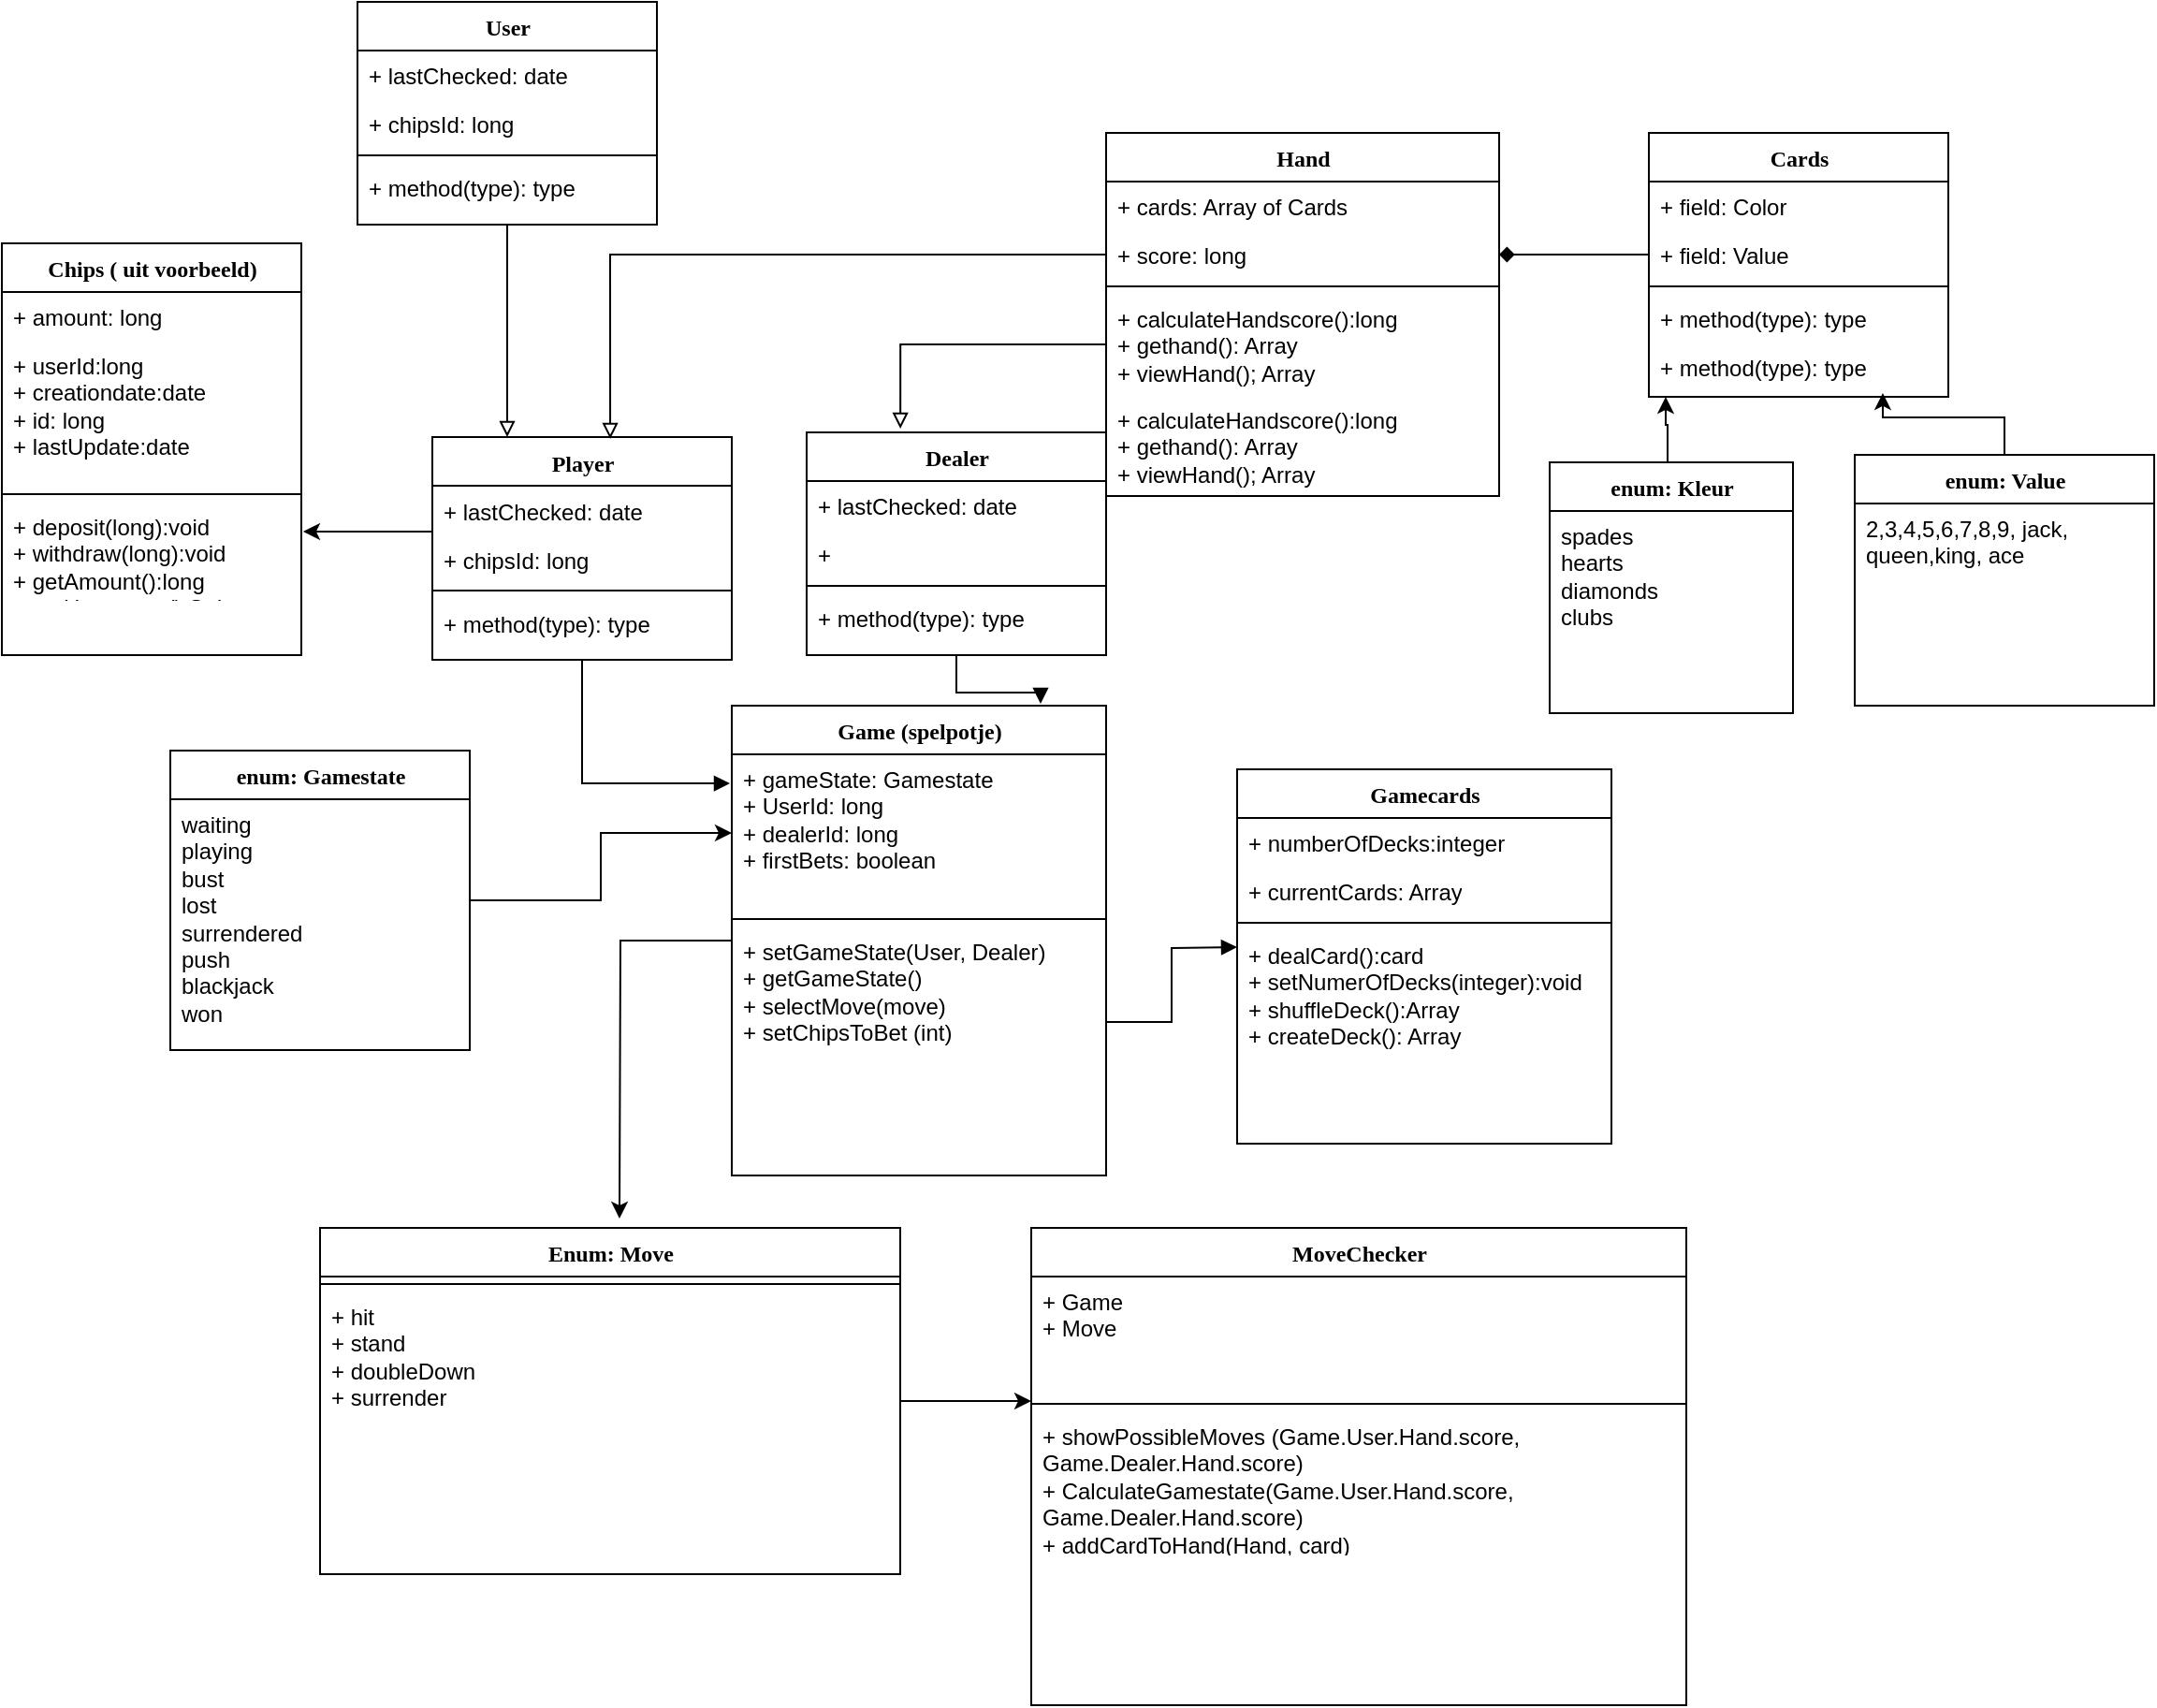 <mxfile version="20.3.2" type="device"><diagram name="Page-1" id="6133507b-19e7-1e82-6fc7-422aa6c4b21f"><mxGraphModel dx="1422" dy="743" grid="1" gridSize="10" guides="1" tooltips="1" connect="1" arrows="1" fold="1" page="1" pageScale="1" pageWidth="1100" pageHeight="850" background="none" math="0" shadow="0"><root><mxCell id="0"/><mxCell id="1" parent="0"/><mxCell id="78961159f06e98e8-17" value="Chips ( uit voorbeeld)" style="swimlane;html=1;fontStyle=1;align=center;verticalAlign=top;childLayout=stackLayout;horizontal=1;startSize=26;horizontalStack=0;resizeParent=1;resizeLast=0;collapsible=1;marginBottom=0;swimlaneFillColor=#ffffff;rounded=0;shadow=0;comic=0;labelBackgroundColor=none;strokeWidth=1;fillColor=none;fontFamily=Verdana;fontSize=12" parent="1" vertex="1"><mxGeometry x="330" y="149" width="160" height="220" as="geometry"/></mxCell><mxCell id="78961159f06e98e8-23" value="+ amount: long" style="text;html=1;strokeColor=none;fillColor=none;align=left;verticalAlign=top;spacingLeft=4;spacingRight=4;whiteSpace=wrap;overflow=hidden;rotatable=0;points=[[0,0.5],[1,0.5]];portConstraint=eastwest;" parent="78961159f06e98e8-17" vertex="1"><mxGeometry y="26" width="160" height="26" as="geometry"/></mxCell><mxCell id="78961159f06e98e8-24" value="+ userId:long&lt;br&gt;+ creationdate:date&lt;br&gt;+ id: long&lt;br&gt;+ lastUpdate:date" style="text;html=1;strokeColor=none;fillColor=none;align=left;verticalAlign=top;spacingLeft=4;spacingRight=4;whiteSpace=wrap;overflow=hidden;rotatable=0;points=[[0,0.5],[1,0.5]];portConstraint=eastwest;" parent="78961159f06e98e8-17" vertex="1"><mxGeometry y="52" width="160" height="78" as="geometry"/></mxCell><mxCell id="78961159f06e98e8-19" value="" style="line;html=1;strokeWidth=1;fillColor=none;align=left;verticalAlign=middle;spacingTop=-1;spacingLeft=3;spacingRight=3;rotatable=0;labelPosition=right;points=[];portConstraint=eastwest;" parent="78961159f06e98e8-17" vertex="1"><mxGeometry y="130" width="160" height="8" as="geometry"/></mxCell><mxCell id="78961159f06e98e8-27" value="+ deposit(long):void&lt;br&gt;+ withdraw(long):void&lt;br&gt;+ getAmount():long&lt;br&gt;+ getUsername():String&lt;br&gt;+ getlastUpdate():Date" style="text;html=1;strokeColor=none;fillColor=none;align=left;verticalAlign=top;spacingLeft=4;spacingRight=4;whiteSpace=wrap;overflow=hidden;rotatable=0;points=[[0,0.5],[1,0.5]];portConstraint=eastwest;" parent="78961159f06e98e8-17" vertex="1"><mxGeometry y="138" width="160" height="50" as="geometry"/></mxCell><mxCell id="_H91Qr7ZcVlCi7l1SsDV-52" style="edgeStyle=orthogonalEdgeStyle;rounded=0;orthogonalLoop=1;jettySize=auto;html=1;" parent="1" source="78961159f06e98e8-43" edge="1"><mxGeometry relative="1" as="geometry"><mxPoint x="660" y="670" as="targetPoint"/></mxGeometry></mxCell><mxCell id="78961159f06e98e8-43" value="Game (spelpotje)" style="swimlane;html=1;fontStyle=1;align=center;verticalAlign=top;childLayout=stackLayout;horizontal=1;startSize=26;horizontalStack=0;resizeParent=1;resizeLast=0;collapsible=1;marginBottom=0;swimlaneFillColor=#ffffff;rounded=0;shadow=0;comic=0;labelBackgroundColor=none;strokeWidth=1;fillColor=none;fontFamily=Verdana;fontSize=12" parent="1" vertex="1"><mxGeometry x="720" y="396" width="200" height="251" as="geometry"/></mxCell><mxCell id="78961159f06e98e8-44" value="+ gameState: Gamestate&lt;br&gt;+ UserId: long&lt;br&gt;+ dealerId: long&lt;br&gt;+ firstBets: boolean" style="text;html=1;strokeColor=none;fillColor=none;align=left;verticalAlign=top;spacingLeft=4;spacingRight=4;whiteSpace=wrap;overflow=hidden;rotatable=0;points=[[0,0.5],[1,0.5]];portConstraint=eastwest;" parent="78961159f06e98e8-43" vertex="1"><mxGeometry y="26" width="200" height="84" as="geometry"/></mxCell><mxCell id="78961159f06e98e8-51" value="" style="line;html=1;strokeWidth=1;fillColor=none;align=left;verticalAlign=middle;spacingTop=-1;spacingLeft=3;spacingRight=3;rotatable=0;labelPosition=right;points=[];portConstraint=eastwest;" parent="78961159f06e98e8-43" vertex="1"><mxGeometry y="110" width="200" height="8" as="geometry"/></mxCell><mxCell id="b94bc138ca980ef-3" value="+ setGameState(User, Dealer)&lt;br&gt;+ getGameState()&lt;br&gt;+ selectMove(move)&lt;br&gt;+ setChipsToBet (int)" style="text;html=1;strokeColor=none;fillColor=none;align=left;verticalAlign=top;spacingLeft=4;spacingRight=4;whiteSpace=wrap;overflow=hidden;rotatable=0;points=[[0,0.5],[1,0.5]];portConstraint=eastwest;" parent="78961159f06e98e8-43" vertex="1"><mxGeometry y="118" width="200" height="102" as="geometry"/></mxCell><mxCell id="78961159f06e98e8-82" value="Gamecards" style="swimlane;html=1;fontStyle=1;align=center;verticalAlign=top;childLayout=stackLayout;horizontal=1;startSize=26;horizontalStack=0;resizeParent=1;resizeLast=0;collapsible=1;marginBottom=0;swimlaneFillColor=#ffffff;rounded=0;shadow=0;comic=0;labelBackgroundColor=none;strokeWidth=1;fillColor=none;fontFamily=Verdana;fontSize=12" parent="1" vertex="1"><mxGeometry x="990" y="430" width="200" height="200" as="geometry"/></mxCell><mxCell id="78961159f06e98e8-84" value="+ numberOfDecks:integer" style="text;html=1;strokeColor=none;fillColor=none;align=left;verticalAlign=top;spacingLeft=4;spacingRight=4;whiteSpace=wrap;overflow=hidden;rotatable=0;points=[[0,0.5],[1,0.5]];portConstraint=eastwest;" parent="78961159f06e98e8-82" vertex="1"><mxGeometry y="26" width="200" height="26" as="geometry"/></mxCell><mxCell id="78961159f06e98e8-89" value="+ currentCards: Array" style="text;html=1;strokeColor=none;fillColor=none;align=left;verticalAlign=top;spacingLeft=4;spacingRight=4;whiteSpace=wrap;overflow=hidden;rotatable=0;points=[[0,0.5],[1,0.5]];portConstraint=eastwest;" parent="78961159f06e98e8-82" vertex="1"><mxGeometry y="52" width="200" height="26" as="geometry"/></mxCell><mxCell id="78961159f06e98e8-90" value="" style="line;html=1;strokeWidth=1;fillColor=none;align=left;verticalAlign=middle;spacingTop=-1;spacingLeft=3;spacingRight=3;rotatable=0;labelPosition=right;points=[];portConstraint=eastwest;" parent="78961159f06e98e8-82" vertex="1"><mxGeometry y="78" width="200" height="8" as="geometry"/></mxCell><mxCell id="78961159f06e98e8-94" value="+ dealCard():card&lt;br&gt;+ setNumerOfDecks(integer):void&lt;br&gt;+ shuffleDeck():Array&lt;br&gt;+ createDeck(): Array" style="text;html=1;strokeColor=none;fillColor=none;align=left;verticalAlign=top;spacingLeft=4;spacingRight=4;whiteSpace=wrap;overflow=hidden;rotatable=0;points=[[0,0.5],[1,0.5]];portConstraint=eastwest;" parent="78961159f06e98e8-82" vertex="1"><mxGeometry y="86" width="200" height="84" as="geometry"/></mxCell><mxCell id="78961159f06e98e8-95" value="Cards" style="swimlane;html=1;fontStyle=1;align=center;verticalAlign=top;childLayout=stackLayout;horizontal=1;startSize=26;horizontalStack=0;resizeParent=1;resizeLast=0;collapsible=1;marginBottom=0;swimlaneFillColor=#ffffff;rounded=0;shadow=0;comic=0;labelBackgroundColor=none;strokeWidth=1;fillColor=none;fontFamily=Verdana;fontSize=12" parent="1" vertex="1"><mxGeometry x="1210" y="90" width="160" height="141" as="geometry"/></mxCell><mxCell id="78961159f06e98e8-96" value="+ field: Color" style="text;html=1;strokeColor=none;fillColor=none;align=left;verticalAlign=top;spacingLeft=4;spacingRight=4;whiteSpace=wrap;overflow=hidden;rotatable=0;points=[[0,0.5],[1,0.5]];portConstraint=eastwest;" parent="78961159f06e98e8-95" vertex="1"><mxGeometry y="26" width="160" height="26" as="geometry"/></mxCell><mxCell id="78961159f06e98e8-102" value="+ field: Value" style="text;html=1;strokeColor=none;fillColor=none;align=left;verticalAlign=top;spacingLeft=4;spacingRight=4;whiteSpace=wrap;overflow=hidden;rotatable=0;points=[[0,0.5],[1,0.5]];portConstraint=eastwest;" parent="78961159f06e98e8-95" vertex="1"><mxGeometry y="52" width="160" height="26" as="geometry"/></mxCell><mxCell id="78961159f06e98e8-103" value="" style="line;html=1;strokeWidth=1;fillColor=none;align=left;verticalAlign=middle;spacingTop=-1;spacingLeft=3;spacingRight=3;rotatable=0;labelPosition=right;points=[];portConstraint=eastwest;" parent="78961159f06e98e8-95" vertex="1"><mxGeometry y="78" width="160" height="8" as="geometry"/></mxCell><mxCell id="78961159f06e98e8-104" value="+ method(type): type" style="text;html=1;strokeColor=none;fillColor=none;align=left;verticalAlign=top;spacingLeft=4;spacingRight=4;whiteSpace=wrap;overflow=hidden;rotatable=0;points=[[0,0.5],[1,0.5]];portConstraint=eastwest;" parent="78961159f06e98e8-95" vertex="1"><mxGeometry y="86" width="160" height="26" as="geometry"/></mxCell><mxCell id="b94bc138ca980ef-5" value="+ method(type): type" style="text;html=1;strokeColor=none;fillColor=none;align=left;verticalAlign=top;spacingLeft=4;spacingRight=4;whiteSpace=wrap;overflow=hidden;rotatable=0;points=[[0,0.5],[1,0.5]];portConstraint=eastwest;" parent="78961159f06e98e8-95" vertex="1"><mxGeometry y="112" width="160" height="26" as="geometry"/></mxCell><mxCell id="78961159f06e98e8-108" value="Hand" style="swimlane;html=1;fontStyle=1;align=center;verticalAlign=top;childLayout=stackLayout;horizontal=1;startSize=26;horizontalStack=0;resizeParent=1;resizeLast=0;collapsible=1;marginBottom=0;swimlaneFillColor=#ffffff;rounded=0;shadow=0;comic=0;labelBackgroundColor=none;strokeWidth=1;fillColor=none;fontFamily=Verdana;fontSize=12" parent="1" vertex="1"><mxGeometry x="920" y="90" width="210" height="194" as="geometry"/></mxCell><mxCell id="78961159f06e98e8-109" value="+ cards: Array of Cards" style="text;html=1;strokeColor=none;fillColor=none;align=left;verticalAlign=top;spacingLeft=4;spacingRight=4;whiteSpace=wrap;overflow=hidden;rotatable=0;points=[[0,0.5],[1,0.5]];portConstraint=eastwest;" parent="78961159f06e98e8-108" vertex="1"><mxGeometry y="26" width="210" height="26" as="geometry"/></mxCell><mxCell id="78961159f06e98e8-110" value="+ score: long" style="text;html=1;strokeColor=none;fillColor=none;align=left;verticalAlign=top;spacingLeft=4;spacingRight=4;whiteSpace=wrap;overflow=hidden;rotatable=0;points=[[0,0.5],[1,0.5]];portConstraint=eastwest;" parent="78961159f06e98e8-108" vertex="1"><mxGeometry y="52" width="210" height="26" as="geometry"/></mxCell><mxCell id="78961159f06e98e8-116" value="" style="line;html=1;strokeWidth=1;fillColor=none;align=left;verticalAlign=middle;spacingTop=-1;spacingLeft=3;spacingRight=3;rotatable=0;labelPosition=right;points=[];portConstraint=eastwest;" parent="78961159f06e98e8-108" vertex="1"><mxGeometry y="78" width="210" height="8" as="geometry"/></mxCell><mxCell id="mKPKCbH_IexhspBivNYX-8" value="+ calculateHandscore():long&lt;br&gt;+ gethand(): Array&lt;br&gt;+ viewHand(); Array" style="text;html=1;strokeColor=none;fillColor=none;align=left;verticalAlign=top;spacingLeft=4;spacingRight=4;whiteSpace=wrap;overflow=hidden;rotatable=0;points=[[0,0.5],[1,0.5]];portConstraint=eastwest;" vertex="1" parent="78961159f06e98e8-108"><mxGeometry y="86" width="210" height="54" as="geometry"/></mxCell><mxCell id="78961159f06e98e8-117" value="+ calculateHandscore():long&lt;br&gt;+ gethand(): Array&lt;br&gt;+ viewHand(); Array" style="text;html=1;strokeColor=none;fillColor=none;align=left;verticalAlign=top;spacingLeft=4;spacingRight=4;whiteSpace=wrap;overflow=hidden;rotatable=0;points=[[0,0.5],[1,0.5]];portConstraint=eastwest;" parent="78961159f06e98e8-108" vertex="1"><mxGeometry y="140" width="210" height="54" as="geometry"/></mxCell><mxCell id="_H91Qr7ZcVlCi7l1SsDV-46" style="edgeStyle=orthogonalEdgeStyle;rounded=0;orthogonalLoop=1;jettySize=auto;html=1;" parent="1" edge="1"><mxGeometry relative="1" as="geometry"><mxPoint x="1224" y="266" as="sourcePoint"/><mxPoint x="1219" y="231" as="targetPoint"/><Array as="points"><mxPoint x="1220" y="266"/><mxPoint x="1220" y="246"/><mxPoint x="1219" y="246"/></Array></mxGeometry></mxCell><mxCell id="_H91Qr7ZcVlCi7l1SsDV-1" value="enum: Kleur" style="swimlane;html=1;fontStyle=1;align=center;verticalAlign=top;childLayout=stackLayout;horizontal=1;startSize=26;horizontalStack=0;resizeParent=1;resizeLast=0;collapsible=1;marginBottom=0;swimlaneFillColor=#ffffff;rounded=0;shadow=0;comic=0;labelBackgroundColor=none;strokeWidth=1;fillColor=none;fontFamily=Verdana;fontSize=12" parent="1" vertex="1"><mxGeometry x="1157" y="266" width="130" height="134" as="geometry"/></mxCell><mxCell id="_H91Qr7ZcVlCi7l1SsDV-3" value="spades&lt;br&gt;hearts&lt;br&gt;diamonds&lt;br&gt;clubs" style="text;html=1;strokeColor=none;fillColor=none;align=left;verticalAlign=top;spacingLeft=4;spacingRight=4;whiteSpace=wrap;overflow=hidden;rotatable=0;points=[[0,0.5],[1,0.5]];portConstraint=eastwest;" parent="_H91Qr7ZcVlCi7l1SsDV-1" vertex="1"><mxGeometry y="26" width="130" height="74" as="geometry"/></mxCell><mxCell id="_H91Qr7ZcVlCi7l1SsDV-47" style="edgeStyle=orthogonalEdgeStyle;rounded=0;orthogonalLoop=1;jettySize=auto;html=1;entryX=0.781;entryY=1.038;entryDx=0;entryDy=0;entryPerimeter=0;" parent="1" source="_H91Qr7ZcVlCi7l1SsDV-6" target="b94bc138ca980ef-5" edge="1"><mxGeometry relative="1" as="geometry"/></mxCell><mxCell id="_H91Qr7ZcVlCi7l1SsDV-6" value="enum: Value" style="swimlane;html=1;fontStyle=1;align=center;verticalAlign=top;childLayout=stackLayout;horizontal=1;startSize=26;horizontalStack=0;resizeParent=1;resizeLast=0;collapsible=1;marginBottom=0;swimlaneFillColor=#ffffff;rounded=0;shadow=0;comic=0;labelBackgroundColor=none;strokeWidth=1;fillColor=none;fontFamily=Verdana;fontSize=12" parent="1" vertex="1"><mxGeometry x="1320" y="262" width="160" height="134" as="geometry"/></mxCell><mxCell id="_H91Qr7ZcVlCi7l1SsDV-7" value="2,3,4,5,6,7,8,9, jack, queen,king, ace" style="text;html=1;strokeColor=none;fillColor=none;align=left;verticalAlign=top;spacingLeft=4;spacingRight=4;whiteSpace=wrap;overflow=hidden;rotatable=0;points=[[0,0.5],[1,0.5]];portConstraint=eastwest;" parent="_H91Qr7ZcVlCi7l1SsDV-6" vertex="1"><mxGeometry y="26" width="160" height="74" as="geometry"/></mxCell><mxCell id="_H91Qr7ZcVlCi7l1SsDV-51" style="edgeStyle=orthogonalEdgeStyle;rounded=0;orthogonalLoop=1;jettySize=auto;html=1;" parent="1" source="_H91Qr7ZcVlCi7l1SsDV-13" target="78961159f06e98e8-44" edge="1"><mxGeometry relative="1" as="geometry"/></mxCell><mxCell id="_H91Qr7ZcVlCi7l1SsDV-13" value="enum: Gamestate" style="swimlane;html=1;fontStyle=1;align=center;verticalAlign=top;childLayout=stackLayout;horizontal=1;startSize=26;horizontalStack=0;resizeParent=1;resizeLast=0;collapsible=1;marginBottom=0;swimlaneFillColor=#ffffff;rounded=0;shadow=0;comic=0;labelBackgroundColor=none;strokeWidth=1;fillColor=none;fontFamily=Verdana;fontSize=12" parent="1" vertex="1"><mxGeometry x="420" y="420" width="160" height="160" as="geometry"/></mxCell><mxCell id="_H91Qr7ZcVlCi7l1SsDV-14" value="waiting&lt;br&gt;playing&lt;br&gt;bust&lt;br&gt;lost&lt;br&gt;surrendered&lt;br&gt;push&lt;br&gt;blackjack&lt;br&gt;won" style="text;html=1;strokeColor=none;fillColor=none;align=left;verticalAlign=top;spacingLeft=4;spacingRight=4;whiteSpace=wrap;overflow=hidden;rotatable=0;points=[[0,0.5],[1,0.5]];portConstraint=eastwest;" parent="_H91Qr7ZcVlCi7l1SsDV-13" vertex="1"><mxGeometry y="26" width="160" height="134" as="geometry"/></mxCell><mxCell id="_H91Qr7ZcVlCi7l1SsDV-15" value="MoveChecker" style="swimlane;html=1;fontStyle=1;align=center;verticalAlign=top;childLayout=stackLayout;horizontal=1;startSize=26;horizontalStack=0;resizeParent=1;resizeLast=0;collapsible=1;marginBottom=0;swimlaneFillColor=#ffffff;rounded=0;shadow=0;comic=0;labelBackgroundColor=none;strokeWidth=1;fillColor=none;fontFamily=Verdana;fontSize=12" parent="1" vertex="1"><mxGeometry x="880" y="675" width="350" height="255" as="geometry"/></mxCell><mxCell id="_H91Qr7ZcVlCi7l1SsDV-16" value="+ Game&lt;br&gt;+ Move" style="text;html=1;strokeColor=none;fillColor=none;align=left;verticalAlign=top;spacingLeft=4;spacingRight=4;whiteSpace=wrap;overflow=hidden;rotatable=0;points=[[0,0.5],[1,0.5]];portConstraint=eastwest;" parent="_H91Qr7ZcVlCi7l1SsDV-15" vertex="1"><mxGeometry y="26" width="350" height="64" as="geometry"/></mxCell><mxCell id="_H91Qr7ZcVlCi7l1SsDV-18" value="" style="line;html=1;strokeWidth=1;fillColor=none;align=left;verticalAlign=middle;spacingTop=-1;spacingLeft=3;spacingRight=3;rotatable=0;labelPosition=right;points=[];portConstraint=eastwest;" parent="_H91Qr7ZcVlCi7l1SsDV-15" vertex="1"><mxGeometry y="90" width="350" height="8" as="geometry"/></mxCell><mxCell id="_H91Qr7ZcVlCi7l1SsDV-19" value="+ showPossibleMoves (Game.User.Hand.score, Game.Dealer.Hand.score)&lt;br&gt;+ CalculateGamestate(Game.User.Hand.score, Game.Dealer.Hand.score)&lt;br&gt;+&amp;nbsp;addCardToHand(Hand, card)&lt;br&gt;+ takeChips(Chips, int)&lt;br&gt;+ addChips(Chips, int)" style="text;html=1;strokeColor=none;fillColor=none;align=left;verticalAlign=top;spacingLeft=4;spacingRight=4;whiteSpace=wrap;overflow=hidden;rotatable=0;points=[[0,0.5],[1,0.5]];portConstraint=eastwest;" parent="_H91Qr7ZcVlCi7l1SsDV-15" vertex="1"><mxGeometry y="98" width="350" height="74" as="geometry"/></mxCell><mxCell id="_H91Qr7ZcVlCi7l1SsDV-57" style="edgeStyle=orthogonalEdgeStyle;rounded=0;orthogonalLoop=1;jettySize=auto;html=1;entryX=1.006;entryY=0.32;entryDx=0;entryDy=0;entryPerimeter=0;" parent="1" source="_H91Qr7ZcVlCi7l1SsDV-22" target="78961159f06e98e8-27" edge="1"><mxGeometry relative="1" as="geometry"><Array as="points"><mxPoint x="570" y="303"/><mxPoint x="570" y="303"/></Array></mxGeometry></mxCell><mxCell id="F2K4a7Mate3oJvlPzBRl-2" style="edgeStyle=orthogonalEdgeStyle;rounded=0;orthogonalLoop=1;jettySize=auto;html=1;entryX=-0.005;entryY=0.185;entryDx=0;entryDy=0;entryPerimeter=0;endArrow=block;endFill=1;" parent="1" source="_H91Qr7ZcVlCi7l1SsDV-22" target="78961159f06e98e8-44" edge="1"><mxGeometry relative="1" as="geometry"/></mxCell><mxCell id="_H91Qr7ZcVlCi7l1SsDV-22" value="Player" style="swimlane;html=1;fontStyle=1;align=center;verticalAlign=top;childLayout=stackLayout;horizontal=1;startSize=26;horizontalStack=0;resizeParent=1;resizeLast=0;collapsible=1;marginBottom=0;swimlaneFillColor=#ffffff;rounded=0;shadow=0;comic=0;labelBackgroundColor=none;strokeWidth=1;fillColor=none;fontFamily=Verdana;fontSize=12" parent="1" vertex="1"><mxGeometry x="560" y="252.5" width="160" height="119" as="geometry"/></mxCell><mxCell id="_H91Qr7ZcVlCi7l1SsDV-23" value="+ lastChecked: date" style="text;html=1;strokeColor=none;fillColor=none;align=left;verticalAlign=top;spacingLeft=4;spacingRight=4;whiteSpace=wrap;overflow=hidden;rotatable=0;points=[[0,0.5],[1,0.5]];portConstraint=eastwest;" parent="_H91Qr7ZcVlCi7l1SsDV-22" vertex="1"><mxGeometry y="26" width="160" height="26" as="geometry"/></mxCell><mxCell id="_H91Qr7ZcVlCi7l1SsDV-24" value="+ chipsId: long" style="text;html=1;strokeColor=none;fillColor=none;align=left;verticalAlign=top;spacingLeft=4;spacingRight=4;whiteSpace=wrap;overflow=hidden;rotatable=0;points=[[0,0.5],[1,0.5]];portConstraint=eastwest;" parent="_H91Qr7ZcVlCi7l1SsDV-22" vertex="1"><mxGeometry y="52" width="160" height="26" as="geometry"/></mxCell><mxCell id="_H91Qr7ZcVlCi7l1SsDV-25" value="" style="line;html=1;strokeWidth=1;fillColor=none;align=left;verticalAlign=middle;spacingTop=-1;spacingLeft=3;spacingRight=3;rotatable=0;labelPosition=right;points=[];portConstraint=eastwest;" parent="_H91Qr7ZcVlCi7l1SsDV-22" vertex="1"><mxGeometry y="78" width="160" height="8" as="geometry"/></mxCell><mxCell id="_H91Qr7ZcVlCi7l1SsDV-26" value="+ method(type): type" style="text;html=1;strokeColor=none;fillColor=none;align=left;verticalAlign=top;spacingLeft=4;spacingRight=4;whiteSpace=wrap;overflow=hidden;rotatable=0;points=[[0,0.5],[1,0.5]];portConstraint=eastwest;" parent="_H91Qr7ZcVlCi7l1SsDV-22" vertex="1"><mxGeometry y="86" width="160" height="26" as="geometry"/></mxCell><mxCell id="F2K4a7Mate3oJvlPzBRl-3" style="edgeStyle=orthogonalEdgeStyle;rounded=0;orthogonalLoop=1;jettySize=auto;html=1;exitX=0.5;exitY=1;exitDx=0;exitDy=0;entryX=0.825;entryY=-0.004;entryDx=0;entryDy=0;entryPerimeter=0;endArrow=block;endFill=1;" parent="1" source="_H91Qr7ZcVlCi7l1SsDV-27" target="78961159f06e98e8-43" edge="1"><mxGeometry relative="1" as="geometry"/></mxCell><mxCell id="_H91Qr7ZcVlCi7l1SsDV-27" value="Dealer" style="swimlane;html=1;fontStyle=1;align=center;verticalAlign=top;childLayout=stackLayout;horizontal=1;startSize=26;horizontalStack=0;resizeParent=1;resizeLast=0;collapsible=1;marginBottom=0;swimlaneFillColor=#ffffff;rounded=0;shadow=0;comic=0;labelBackgroundColor=none;strokeWidth=1;fillColor=none;fontFamily=Verdana;fontSize=12" parent="1" vertex="1"><mxGeometry x="760" y="250" width="160" height="119" as="geometry"/></mxCell><mxCell id="_H91Qr7ZcVlCi7l1SsDV-28" value="+ lastChecked: date" style="text;html=1;strokeColor=none;fillColor=none;align=left;verticalAlign=top;spacingLeft=4;spacingRight=4;whiteSpace=wrap;overflow=hidden;rotatable=0;points=[[0,0.5],[1,0.5]];portConstraint=eastwest;" parent="_H91Qr7ZcVlCi7l1SsDV-27" vertex="1"><mxGeometry y="26" width="160" height="26" as="geometry"/></mxCell><mxCell id="_H91Qr7ZcVlCi7l1SsDV-29" value="+&amp;nbsp;" style="text;html=1;strokeColor=none;fillColor=none;align=left;verticalAlign=top;spacingLeft=4;spacingRight=4;whiteSpace=wrap;overflow=hidden;rotatable=0;points=[[0,0.5],[1,0.5]];portConstraint=eastwest;" parent="_H91Qr7ZcVlCi7l1SsDV-27" vertex="1"><mxGeometry y="52" width="160" height="26" as="geometry"/></mxCell><mxCell id="_H91Qr7ZcVlCi7l1SsDV-30" value="" style="line;html=1;strokeWidth=1;fillColor=none;align=left;verticalAlign=middle;spacingTop=-1;spacingLeft=3;spacingRight=3;rotatable=0;labelPosition=right;points=[];portConstraint=eastwest;" parent="_H91Qr7ZcVlCi7l1SsDV-27" vertex="1"><mxGeometry y="78" width="160" height="8" as="geometry"/></mxCell><mxCell id="_H91Qr7ZcVlCi7l1SsDV-31" value="+ method(type): type" style="text;html=1;strokeColor=none;fillColor=none;align=left;verticalAlign=top;spacingLeft=4;spacingRight=4;whiteSpace=wrap;overflow=hidden;rotatable=0;points=[[0,0.5],[1,0.5]];portConstraint=eastwest;" parent="_H91Qr7ZcVlCi7l1SsDV-27" vertex="1"><mxGeometry y="86" width="160" height="26" as="geometry"/></mxCell><mxCell id="_H91Qr7ZcVlCi7l1SsDV-37" style="edgeStyle=orthogonalEdgeStyle;rounded=0;orthogonalLoop=1;jettySize=auto;html=1;endArrow=diamond;endFill=1;" parent="1" source="78961159f06e98e8-102" target="78961159f06e98e8-110" edge="1"><mxGeometry relative="1" as="geometry"/></mxCell><mxCell id="_H91Qr7ZcVlCi7l1SsDV-55" style="edgeStyle=orthogonalEdgeStyle;rounded=0;orthogonalLoop=1;jettySize=auto;html=1;entryX=0;entryY=1.039;entryDx=0;entryDy=0;entryPerimeter=0;" parent="1" source="_H91Qr7ZcVlCi7l1SsDV-40" target="_H91Qr7ZcVlCi7l1SsDV-16" edge="1"><mxGeometry relative="1" as="geometry"/></mxCell><mxCell id="_H91Qr7ZcVlCi7l1SsDV-40" value="Enum: Move" style="swimlane;html=1;fontStyle=1;align=center;verticalAlign=top;childLayout=stackLayout;horizontal=1;startSize=26;horizontalStack=0;resizeParent=1;resizeLast=0;collapsible=1;marginBottom=0;swimlaneFillColor=#ffffff;rounded=0;shadow=0;comic=0;labelBackgroundColor=none;strokeWidth=1;fillColor=none;fontFamily=Verdana;fontSize=12" parent="1" vertex="1"><mxGeometry x="500" y="675" width="310" height="185" as="geometry"/></mxCell><mxCell id="_H91Qr7ZcVlCi7l1SsDV-43" value="" style="line;html=1;strokeWidth=1;fillColor=none;align=left;verticalAlign=middle;spacingTop=-1;spacingLeft=3;spacingRight=3;rotatable=0;labelPosition=right;points=[];portConstraint=eastwest;" parent="_H91Qr7ZcVlCi7l1SsDV-40" vertex="1"><mxGeometry y="26" width="310" height="8" as="geometry"/></mxCell><mxCell id="_H91Qr7ZcVlCi7l1SsDV-44" value="+ hit&lt;br&gt;+ stand&lt;br&gt;+ doubleDown&lt;br&gt;+ surrender" style="text;html=1;strokeColor=none;fillColor=none;align=left;verticalAlign=top;spacingLeft=4;spacingRight=4;whiteSpace=wrap;overflow=hidden;rotatable=0;points=[[0,0.5],[1,0.5]];portConstraint=eastwest;" parent="_H91Qr7ZcVlCi7l1SsDV-40" vertex="1"><mxGeometry y="34" width="310" height="94" as="geometry"/></mxCell><mxCell id="F2K4a7Mate3oJvlPzBRl-6" style="edgeStyle=orthogonalEdgeStyle;rounded=0;orthogonalLoop=1;jettySize=auto;html=1;endArrow=block;endFill=1;" parent="1" source="b94bc138ca980ef-3" edge="1"><mxGeometry relative="1" as="geometry"><mxPoint x="990" y="525" as="targetPoint"/></mxGeometry></mxCell><mxCell id="mKPKCbH_IexhspBivNYX-10" style="edgeStyle=orthogonalEdgeStyle;rounded=0;orthogonalLoop=1;jettySize=auto;html=1;exitX=0.5;exitY=1;exitDx=0;exitDy=0;entryX=0.25;entryY=0;entryDx=0;entryDy=0;endArrow=block;endFill=0;" edge="1" parent="1" source="mKPKCbH_IexhspBivNYX-1" target="_H91Qr7ZcVlCi7l1SsDV-22"><mxGeometry relative="1" as="geometry"/></mxCell><mxCell id="mKPKCbH_IexhspBivNYX-1" value="User" style="swimlane;html=1;fontStyle=1;align=center;verticalAlign=top;childLayout=stackLayout;horizontal=1;startSize=26;horizontalStack=0;resizeParent=1;resizeLast=0;collapsible=1;marginBottom=0;swimlaneFillColor=#ffffff;rounded=0;shadow=0;comic=0;labelBackgroundColor=none;strokeWidth=1;fillColor=none;fontFamily=Verdana;fontSize=12" vertex="1" parent="1"><mxGeometry x="520" y="20" width="160" height="119" as="geometry"/></mxCell><mxCell id="mKPKCbH_IexhspBivNYX-2" value="+ lastChecked: date" style="text;html=1;strokeColor=none;fillColor=none;align=left;verticalAlign=top;spacingLeft=4;spacingRight=4;whiteSpace=wrap;overflow=hidden;rotatable=0;points=[[0,0.5],[1,0.5]];portConstraint=eastwest;" vertex="1" parent="mKPKCbH_IexhspBivNYX-1"><mxGeometry y="26" width="160" height="26" as="geometry"/></mxCell><mxCell id="mKPKCbH_IexhspBivNYX-3" value="+ chipsId: long" style="text;html=1;strokeColor=none;fillColor=none;align=left;verticalAlign=top;spacingLeft=4;spacingRight=4;whiteSpace=wrap;overflow=hidden;rotatable=0;points=[[0,0.5],[1,0.5]];portConstraint=eastwest;" vertex="1" parent="mKPKCbH_IexhspBivNYX-1"><mxGeometry y="52" width="160" height="26" as="geometry"/></mxCell><mxCell id="mKPKCbH_IexhspBivNYX-4" value="" style="line;html=1;strokeWidth=1;fillColor=none;align=left;verticalAlign=middle;spacingTop=-1;spacingLeft=3;spacingRight=3;rotatable=0;labelPosition=right;points=[];portConstraint=eastwest;" vertex="1" parent="mKPKCbH_IexhspBivNYX-1"><mxGeometry y="78" width="160" height="8" as="geometry"/></mxCell><mxCell id="mKPKCbH_IexhspBivNYX-5" value="+ method(type): type" style="text;html=1;strokeColor=none;fillColor=none;align=left;verticalAlign=top;spacingLeft=4;spacingRight=4;whiteSpace=wrap;overflow=hidden;rotatable=0;points=[[0,0.5],[1,0.5]];portConstraint=eastwest;" vertex="1" parent="mKPKCbH_IexhspBivNYX-1"><mxGeometry y="86" width="160" height="26" as="geometry"/></mxCell><mxCell id="mKPKCbH_IexhspBivNYX-7" style="edgeStyle=orthogonalEdgeStyle;rounded=0;orthogonalLoop=1;jettySize=auto;html=1;entryX=0.594;entryY=0.008;entryDx=0;entryDy=0;entryPerimeter=0;endArrow=block;endFill=0;" edge="1" parent="1" source="78961159f06e98e8-110" target="_H91Qr7ZcVlCi7l1SsDV-22"><mxGeometry relative="1" as="geometry"/></mxCell><mxCell id="mKPKCbH_IexhspBivNYX-9" style="edgeStyle=orthogonalEdgeStyle;rounded=0;orthogonalLoop=1;jettySize=auto;html=1;entryX=0.313;entryY=-0.017;entryDx=0;entryDy=0;entryPerimeter=0;endArrow=block;endFill=0;" edge="1" parent="1" source="mKPKCbH_IexhspBivNYX-8" target="_H91Qr7ZcVlCi7l1SsDV-27"><mxGeometry relative="1" as="geometry"/></mxCell></root></mxGraphModel></diagram></mxfile>